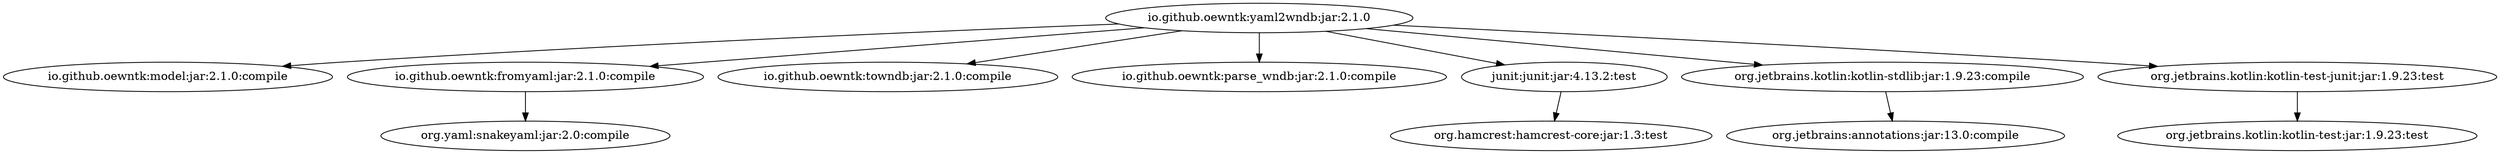 digraph "io.github.oewntk:yaml2wndb:jar:2.1.0" { 
	"io.github.oewntk:yaml2wndb:jar:2.1.0" -> "io.github.oewntk:model:jar:2.1.0:compile" ; 
	"io.github.oewntk:yaml2wndb:jar:2.1.0" -> "io.github.oewntk:fromyaml:jar:2.1.0:compile" ; 
	"io.github.oewntk:yaml2wndb:jar:2.1.0" -> "io.github.oewntk:towndb:jar:2.1.0:compile" ; 
	"io.github.oewntk:yaml2wndb:jar:2.1.0" -> "io.github.oewntk:parse_wndb:jar:2.1.0:compile" ; 
	"io.github.oewntk:yaml2wndb:jar:2.1.0" -> "junit:junit:jar:4.13.2:test" ; 
	"io.github.oewntk:yaml2wndb:jar:2.1.0" -> "org.jetbrains.kotlin:kotlin-stdlib:jar:1.9.23:compile" ; 
	"io.github.oewntk:yaml2wndb:jar:2.1.0" -> "org.jetbrains.kotlin:kotlin-test-junit:jar:1.9.23:test" ; 
	"io.github.oewntk:fromyaml:jar:2.1.0:compile" -> "org.yaml:snakeyaml:jar:2.0:compile" ; 
	"junit:junit:jar:4.13.2:test" -> "org.hamcrest:hamcrest-core:jar:1.3:test" ; 
	"org.jetbrains.kotlin:kotlin-stdlib:jar:1.9.23:compile" -> "org.jetbrains:annotations:jar:13.0:compile" ; 
	"org.jetbrains.kotlin:kotlin-test-junit:jar:1.9.23:test" -> "org.jetbrains.kotlin:kotlin-test:jar:1.9.23:test" ; 
 } 